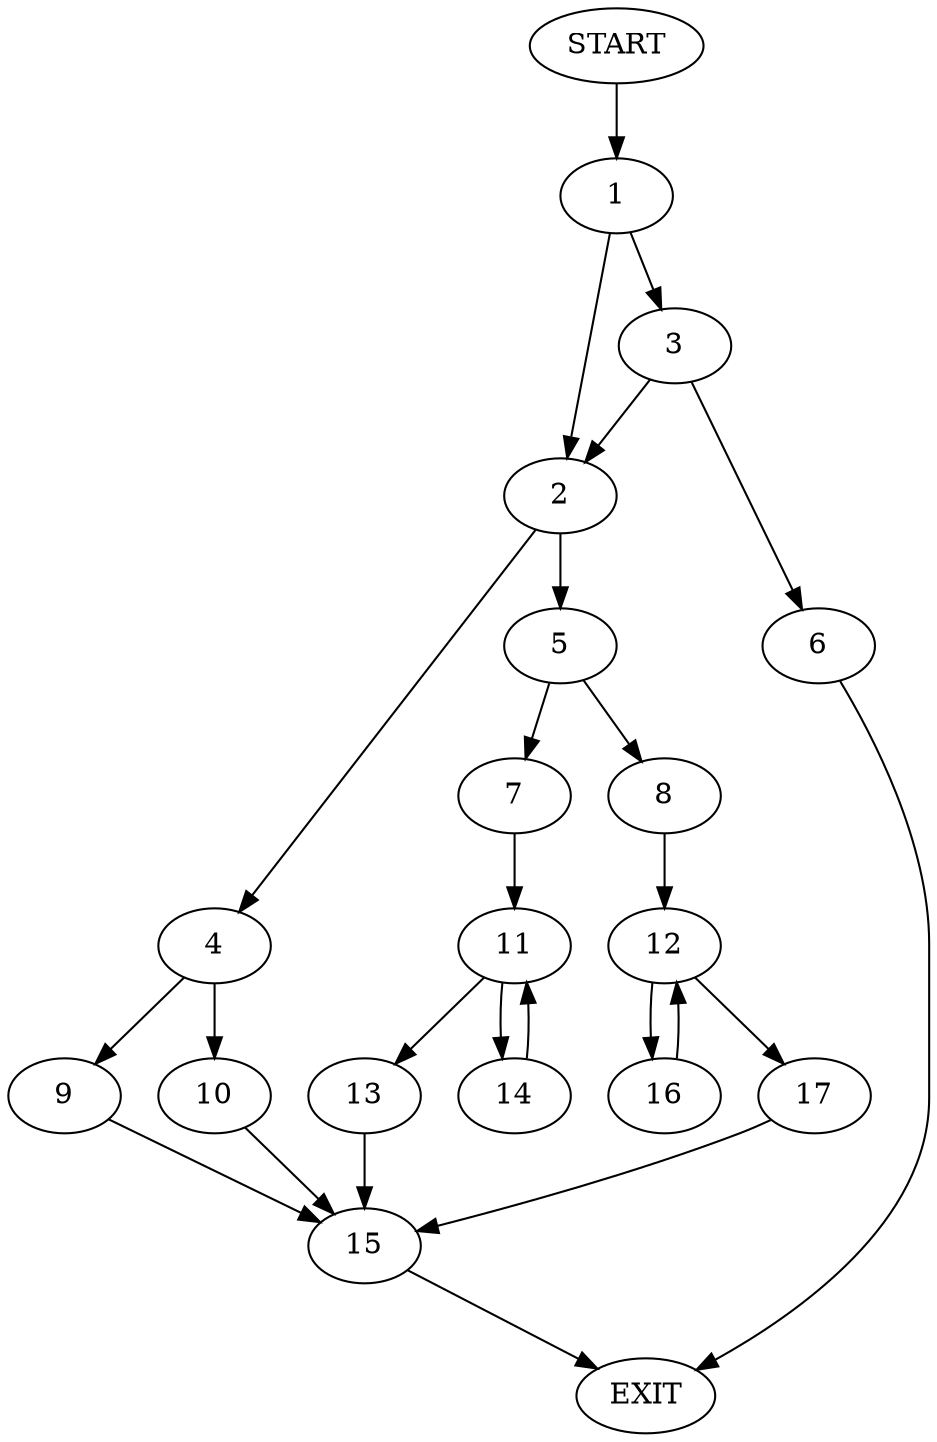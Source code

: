digraph {
0 [label="START"]
18 [label="EXIT"]
0 -> 1
1 -> 2
1 -> 3
2 -> 4
2 -> 5
3 -> 6
3 -> 2
6 -> 18
5 -> 7
5 -> 8
4 -> 9
4 -> 10
7 -> 11
8 -> 12
11 -> 13
11 -> 14
13 -> 15
14 -> 11
15 -> 18
12 -> 16
12 -> 17
16 -> 12
17 -> 15
9 -> 15
10 -> 15
}
